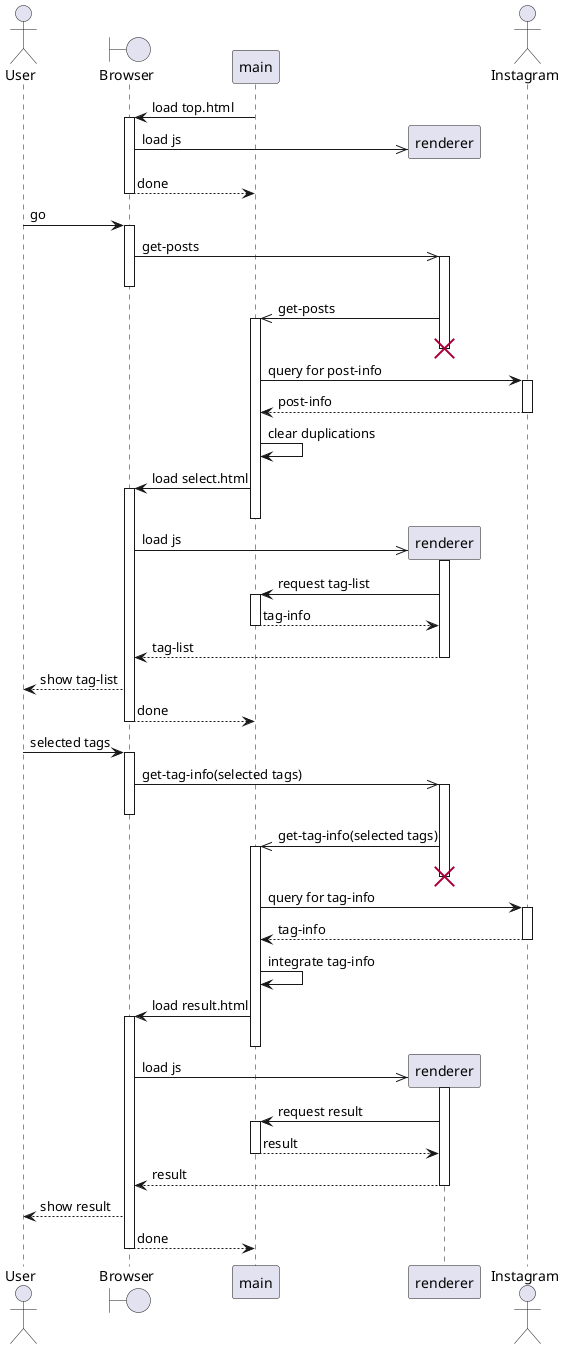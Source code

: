 @startuml sequence
actor User as user order 10
boundary Browser as view order 20
participant main order 30
participant renderer as render order 40
Actor Instagram as ig order 50

/'TOP'/
main -> view ++ : load top.html
view ->> render ** : load js
view --> main -- : done
user -> view ++ : go
view ->> render ++ : get-posts
deactivate view
render ->> main ++ : get-posts
deactivate render
destroy render
main -> ig ++ : query for post-info
return post-info
main -> main : clear duplications

/' Select '/
main -> view ++ : load select.html
deactivate main
view ->> render ** : load js
activate render
render -> main ++ : request tag-list
return tag-info
render --> view : tag-list
deactivate render
view --> user : show tag-list
view --> main -- : done
deactivate view
user -> view ++ : selected tags
view ->> render ++ : get-tag-info(selected tags)
deactivate view
render ->> main ++ : get-tag-info(selected tags)
deactivate render
destroy render
main -> ig ++ : query for tag-info
return tag-info
main -> main : integrate tag-info

/' Show result '/
main -> view ++ : load result.html
deactivate main
view ->> render ** : load js
activate render
render -> main ++ : request result
return result
render --> view : result
deactivate render
view --> user : show result
view --> main -- : done
deactivate view

@enduml
